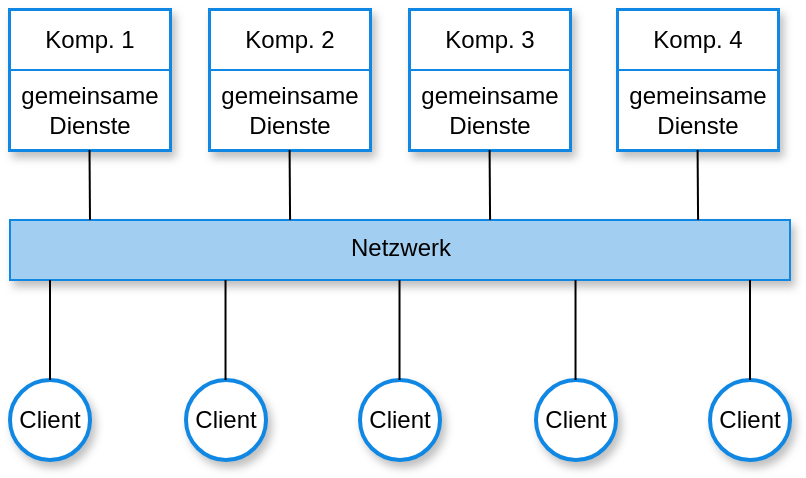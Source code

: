 <mxfile version="16.5.2" type="device"><diagram id="Icm3k6tw-O7Oloy6f09R" name="Page-1"><mxGraphModel dx="1176" dy="605" grid="1" gridSize="10" guides="1" tooltips="1" connect="1" arrows="1" fold="1" page="1" pageScale="1" pageWidth="1169" pageHeight="827" math="0" shadow="0"><root><mxCell id="0"/><mxCell id="1" parent="0"/><mxCell id="dvPMb_1JHr4Q0_8r39_b-2" value="Client" style="ellipse;whiteSpace=wrap;html=1;aspect=fixed;fillColor=#FFFFFF;strokeColor=#1088E3;strokeWidth=2;shadow=1;gradientColor=none;" vertex="1" parent="1"><mxGeometry x="280" y="610" width="40" height="40" as="geometry"/></mxCell><mxCell id="dvPMb_1JHr4Q0_8r39_b-3" value="Netzwerk" style="html=1;imageAspect=0;fillColor=#A2CFF1;strokeColor=#1088E3;strokeWidth=1;shadow=1;labelPosition=center;verticalLabelPosition=middle;align=center;verticalAlign=top;gradientColor=none;" vertex="1" parent="1"><mxGeometry x="280" y="530" width="390" height="30" as="geometry"/></mxCell><mxCell id="dvPMb_1JHr4Q0_8r39_b-4" value="" style="whiteSpace=wrap;html=1;imageAspect=0;fillColor=#FFFFFF;strokeColor=#1088E3;strokeWidth=2;shadow=1;gradientColor=none;" vertex="1" parent="1"><mxGeometry x="280" y="425" width="80" height="70" as="geometry"/></mxCell><mxCell id="dvPMb_1JHr4Q0_8r39_b-19" value="" style="endArrow=none;html=1;rounded=0;" edge="1" parent="1" target="dvPMb_1JHr4Q0_8r39_b-2"><mxGeometry width="50" height="50" relative="1" as="geometry"><mxPoint x="300" y="560" as="sourcePoint"/><mxPoint x="220.0" y="475" as="targetPoint"/></mxGeometry></mxCell><mxCell id="dvPMb_1JHr4Q0_8r39_b-29" value="gemeinsame Dienste" style="whiteSpace=wrap;html=1;imageAspect=0;fillColor=#FFFFFF;strokeColor=#1088E3;strokeWidth=1;shadow=0;gradientColor=none;" vertex="1" parent="1"><mxGeometry x="280" y="455" width="80" height="40" as="geometry"/></mxCell><mxCell id="dvPMb_1JHr4Q0_8r39_b-30" value="Komp. 1" style="whiteSpace=wrap;html=1;imageAspect=0;fillColor=#FFFFFF;strokeColor=#1088E3;strokeWidth=1;shadow=0;gradientColor=none;" vertex="1" parent="1"><mxGeometry x="280" y="425" width="80" height="30" as="geometry"/></mxCell><mxCell id="dvPMb_1JHr4Q0_8r39_b-31" value="" style="whiteSpace=wrap;html=1;imageAspect=0;fillColor=#FFFFFF;strokeColor=#1088E3;strokeWidth=2;shadow=1;gradientColor=none;" vertex="1" parent="1"><mxGeometry x="380" y="425" width="80" height="70" as="geometry"/></mxCell><mxCell id="dvPMb_1JHr4Q0_8r39_b-32" value="gemeinsame Dienste" style="whiteSpace=wrap;html=1;imageAspect=0;fillColor=#FFFFFF;strokeColor=#1088E3;strokeWidth=1;shadow=0;gradientColor=none;" vertex="1" parent="1"><mxGeometry x="380" y="455" width="80" height="40" as="geometry"/></mxCell><mxCell id="dvPMb_1JHr4Q0_8r39_b-33" value="Komp. 2" style="whiteSpace=wrap;html=1;imageAspect=0;fillColor=#FFFFFF;strokeColor=#1088E3;strokeWidth=1;shadow=0;gradientColor=none;" vertex="1" parent="1"><mxGeometry x="380" y="425" width="80" height="30" as="geometry"/></mxCell><mxCell id="dvPMb_1JHr4Q0_8r39_b-34" value="" style="whiteSpace=wrap;html=1;imageAspect=0;fillColor=#FFFFFF;strokeColor=#1088E3;strokeWidth=2;shadow=1;gradientColor=none;" vertex="1" parent="1"><mxGeometry x="480" y="425" width="80" height="70" as="geometry"/></mxCell><mxCell id="dvPMb_1JHr4Q0_8r39_b-35" value="gemeinsame Dienste" style="whiteSpace=wrap;html=1;imageAspect=0;fillColor=#FFFFFF;strokeColor=#1088E3;strokeWidth=1;shadow=0;gradientColor=none;" vertex="1" parent="1"><mxGeometry x="480" y="455" width="80" height="40" as="geometry"/></mxCell><mxCell id="dvPMb_1JHr4Q0_8r39_b-36" value="Komp. 3" style="whiteSpace=wrap;html=1;imageAspect=0;fillColor=#FFFFFF;strokeColor=#1088E3;strokeWidth=1;shadow=0;gradientColor=none;" vertex="1" parent="1"><mxGeometry x="480" y="425" width="80" height="30" as="geometry"/></mxCell><mxCell id="dvPMb_1JHr4Q0_8r39_b-37" value="" style="whiteSpace=wrap;html=1;imageAspect=0;fillColor=#FFFFFF;strokeColor=#1088E3;strokeWidth=2;shadow=1;gradientColor=none;" vertex="1" parent="1"><mxGeometry x="584" y="425" width="80" height="70" as="geometry"/></mxCell><mxCell id="dvPMb_1JHr4Q0_8r39_b-38" value="gemeinsame Dienste" style="whiteSpace=wrap;html=1;imageAspect=0;fillColor=#FFFFFF;strokeColor=#1088E3;strokeWidth=1;shadow=0;gradientColor=none;" vertex="1" parent="1"><mxGeometry x="584" y="455" width="80" height="40" as="geometry"/></mxCell><mxCell id="dvPMb_1JHr4Q0_8r39_b-39" value="Komp. 4" style="whiteSpace=wrap;html=1;imageAspect=0;fillColor=#FFFFFF;strokeColor=#1088E3;strokeWidth=1;shadow=0;gradientColor=none;" vertex="1" parent="1"><mxGeometry x="584" y="425" width="80" height="30" as="geometry"/></mxCell><mxCell id="dvPMb_1JHr4Q0_8r39_b-40" value="Client" style="ellipse;whiteSpace=wrap;html=1;aspect=fixed;fillColor=#FFFFFF;strokeColor=#1088E3;strokeWidth=2;shadow=1;gradientColor=none;" vertex="1" parent="1"><mxGeometry x="368" y="610" width="40" height="40" as="geometry"/></mxCell><mxCell id="dvPMb_1JHr4Q0_8r39_b-42" value="Client" style="ellipse;whiteSpace=wrap;html=1;aspect=fixed;fillColor=#FFFFFF;strokeColor=#1088E3;strokeWidth=2;shadow=1;gradientColor=none;" vertex="1" parent="1"><mxGeometry x="543" y="610" width="40" height="40" as="geometry"/></mxCell><mxCell id="dvPMb_1JHr4Q0_8r39_b-44" value="Client" style="ellipse;whiteSpace=wrap;html=1;aspect=fixed;fillColor=#FFFFFF;strokeColor=#1088E3;strokeWidth=2;shadow=1;gradientColor=none;" vertex="1" parent="1"><mxGeometry x="630" y="610" width="40" height="40" as="geometry"/></mxCell><mxCell id="dvPMb_1JHr4Q0_8r39_b-45" value="" style="endArrow=none;html=1;rounded=0;" edge="1" parent="1" target="dvPMb_1JHr4Q0_8r39_b-44"><mxGeometry width="50" height="50" relative="1" as="geometry"><mxPoint x="650" y="560" as="sourcePoint"/><mxPoint x="570.0" y="475" as="targetPoint"/></mxGeometry></mxCell><mxCell id="dvPMb_1JHr4Q0_8r39_b-46" value="Client" style="ellipse;whiteSpace=wrap;html=1;aspect=fixed;fillColor=#FFFFFF;strokeColor=#1088E3;strokeWidth=2;shadow=1;gradientColor=none;" vertex="1" parent="1"><mxGeometry x="455" y="610" width="40" height="40" as="geometry"/></mxCell><mxCell id="dvPMb_1JHr4Q0_8r39_b-47" value="" style="endArrow=none;html=1;rounded=0;" edge="1" parent="1"><mxGeometry width="50" height="50" relative="1" as="geometry"><mxPoint x="387.76" y="560" as="sourcePoint"/><mxPoint x="387.76" y="610" as="targetPoint"/></mxGeometry></mxCell><mxCell id="dvPMb_1JHr4Q0_8r39_b-48" value="" style="endArrow=none;html=1;rounded=0;" edge="1" parent="1"><mxGeometry width="50" height="50" relative="1" as="geometry"><mxPoint x="474.76" y="560" as="sourcePoint"/><mxPoint x="474.76" y="610" as="targetPoint"/></mxGeometry></mxCell><mxCell id="dvPMb_1JHr4Q0_8r39_b-49" value="" style="endArrow=none;html=1;rounded=0;" edge="1" parent="1"><mxGeometry width="50" height="50" relative="1" as="geometry"><mxPoint x="562.76" y="560" as="sourcePoint"/><mxPoint x="562.76" y="610" as="targetPoint"/></mxGeometry></mxCell><mxCell id="dvPMb_1JHr4Q0_8r39_b-51" value="" style="endArrow=none;html=1;rounded=0;" edge="1" parent="1"><mxGeometry width="50" height="50" relative="1" as="geometry"><mxPoint x="319.76" y="495" as="sourcePoint"/><mxPoint x="320" y="530" as="targetPoint"/></mxGeometry></mxCell><mxCell id="dvPMb_1JHr4Q0_8r39_b-52" value="" style="endArrow=none;html=1;rounded=0;" edge="1" parent="1"><mxGeometry width="50" height="50" relative="1" as="geometry"><mxPoint x="419.8" y="495" as="sourcePoint"/><mxPoint x="420.04" y="530" as="targetPoint"/></mxGeometry></mxCell><mxCell id="dvPMb_1JHr4Q0_8r39_b-53" value="" style="endArrow=none;html=1;rounded=0;" edge="1" parent="1"><mxGeometry width="50" height="50" relative="1" as="geometry"><mxPoint x="519.8" y="495" as="sourcePoint"/><mxPoint x="520.04" y="530" as="targetPoint"/></mxGeometry></mxCell><mxCell id="dvPMb_1JHr4Q0_8r39_b-54" value="" style="endArrow=none;html=1;rounded=0;" edge="1" parent="1"><mxGeometry width="50" height="50" relative="1" as="geometry"><mxPoint x="623.8" y="495" as="sourcePoint"/><mxPoint x="624.04" y="530" as="targetPoint"/></mxGeometry></mxCell></root></mxGraphModel></diagram></mxfile>